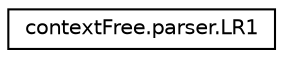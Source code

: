 digraph G
{
  edge [fontname="Helvetica",fontsize="10",labelfontname="Helvetica",labelfontsize="10"];
  node [fontname="Helvetica",fontsize="10",shape=record];
  rankdir="LR";
  Node1 [label="contextFree.parser.LR1",height=0.2,width=0.4,color="black", fillcolor="white", style="filled",URL="$classcontext_free_1_1parser_1_1_l_r1.html"];
}

